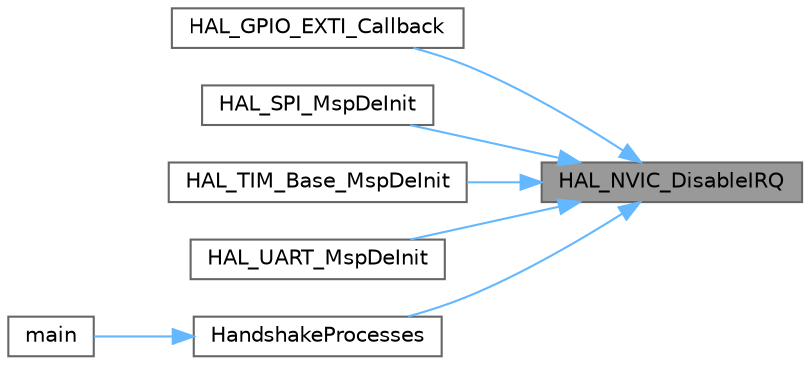 digraph "HAL_NVIC_DisableIRQ"
{
 // LATEX_PDF_SIZE
  bgcolor="transparent";
  edge [fontname=Helvetica,fontsize=10,labelfontname=Helvetica,labelfontsize=10];
  node [fontname=Helvetica,fontsize=10,shape=box,height=0.2,width=0.4];
  rankdir="RL";
  Node1 [id="Node000001",label="HAL_NVIC_DisableIRQ",height=0.2,width=0.4,color="gray40", fillcolor="grey60", style="filled", fontcolor="black",tooltip=" "];
  Node1 -> Node2 [id="edge1_Node000001_Node000002",dir="back",color="steelblue1",style="solid",tooltip=" "];
  Node2 [id="Node000002",label="HAL_GPIO_EXTI_Callback",height=0.2,width=0.4,color="grey40", fillcolor="white", style="filled",URL="$group___g_p_i_o___exported___functions___group2.html#ga0cd91fd3a9608559c2a87a8ba6cba55f",tooltip=" "];
  Node1 -> Node3 [id="edge2_Node000001_Node000003",dir="back",color="steelblue1",style="solid",tooltip=" "];
  Node3 [id="Node000003",label="HAL_SPI_MspDeInit",height=0.2,width=0.4,color="grey40", fillcolor="white", style="filled",URL="$group___s_p_i___exported___functions___group1.html#gabadc4d4974af1afd943e8d13589068e1",tooltip="SPI MSP De-Initialization This function freeze the hardware resources used in this example"];
  Node1 -> Node4 [id="edge3_Node000001_Node000004",dir="back",color="steelblue1",style="solid",tooltip=" "];
  Node4 [id="Node000004",label="HAL_TIM_Base_MspDeInit",height=0.2,width=0.4,color="grey40", fillcolor="white", style="filled",URL="$group___t_i_m___exported___functions___group1.html#ga13352a6c9cb3225511e5f29dbb894e84",tooltip="TIM_Base MSP De-Initialization This function freeze the hardware resources used in this example"];
  Node1 -> Node5 [id="edge4_Node000001_Node000005",dir="back",color="steelblue1",style="solid",tooltip=" "];
  Node5 [id="Node000005",label="HAL_UART_MspDeInit",height=0.2,width=0.4,color="grey40", fillcolor="white", style="filled",URL="$group___u_a_r_t___exported___functions___group1.html#ga718f39804e3b910d738a0e1e46151188",tooltip="UART MSP De-Initialization This function freeze the hardware resources used in this example"];
  Node1 -> Node6 [id="edge5_Node000001_Node000006",dir="back",color="steelblue1",style="solid",tooltip=" "];
  Node6 [id="Node000006",label="HandshakeProcesses",height=0.2,width=0.4,color="grey40", fillcolor="white", style="filled",URL="$handshake__receiver_8c.html#a1cd7cb4dac2cac3fd0bffb657c7f0fdc",tooltip=" "];
  Node6 -> Node7 [id="edge6_Node000006_Node000007",dir="back",color="steelblue1",style="solid",tooltip=" "];
  Node7 [id="Node000007",label="main",height=0.2,width=0.4,color="grey40", fillcolor="white", style="filled",URL="$main_8c.html#a840291bc02cba5474a4cb46a9b9566fe",tooltip="The application entry point."];
}
